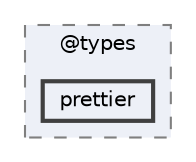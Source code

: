 digraph "pkiclassroomrescheduler/src/main/frontend/node_modules/@types/prettier"
{
 // LATEX_PDF_SIZE
  bgcolor="transparent";
  edge [fontname=Helvetica,fontsize=10,labelfontname=Helvetica,labelfontsize=10];
  node [fontname=Helvetica,fontsize=10,shape=box,height=0.2,width=0.4];
  compound=true
  subgraph clusterdir_4e994157bc6d0b5f80f6b9b3b1e8b410 {
    graph [ bgcolor="#edf0f7", pencolor="grey50", label="@types", fontname=Helvetica,fontsize=10 style="filled,dashed", URL="dir_4e994157bc6d0b5f80f6b9b3b1e8b410.html",tooltip=""]
  dir_15d9b1fddce99f68f89a3b8c16fea68e [label="prettier", fillcolor="#edf0f7", color="grey25", style="filled,bold", URL="dir_15d9b1fddce99f68f89a3b8c16fea68e.html",tooltip=""];
  }
}
